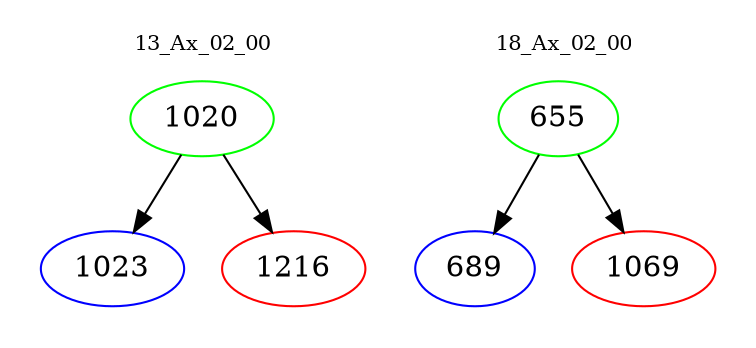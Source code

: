 digraph{
subgraph cluster_0 {
color = white
label = "13_Ax_02_00";
fontsize=10;
T0_1020 [label="1020", color="green"]
T0_1020 -> T0_1023 [color="black"]
T0_1023 [label="1023", color="blue"]
T0_1020 -> T0_1216 [color="black"]
T0_1216 [label="1216", color="red"]
}
subgraph cluster_1 {
color = white
label = "18_Ax_02_00";
fontsize=10;
T1_655 [label="655", color="green"]
T1_655 -> T1_689 [color="black"]
T1_689 [label="689", color="blue"]
T1_655 -> T1_1069 [color="black"]
T1_1069 [label="1069", color="red"]
}
}
